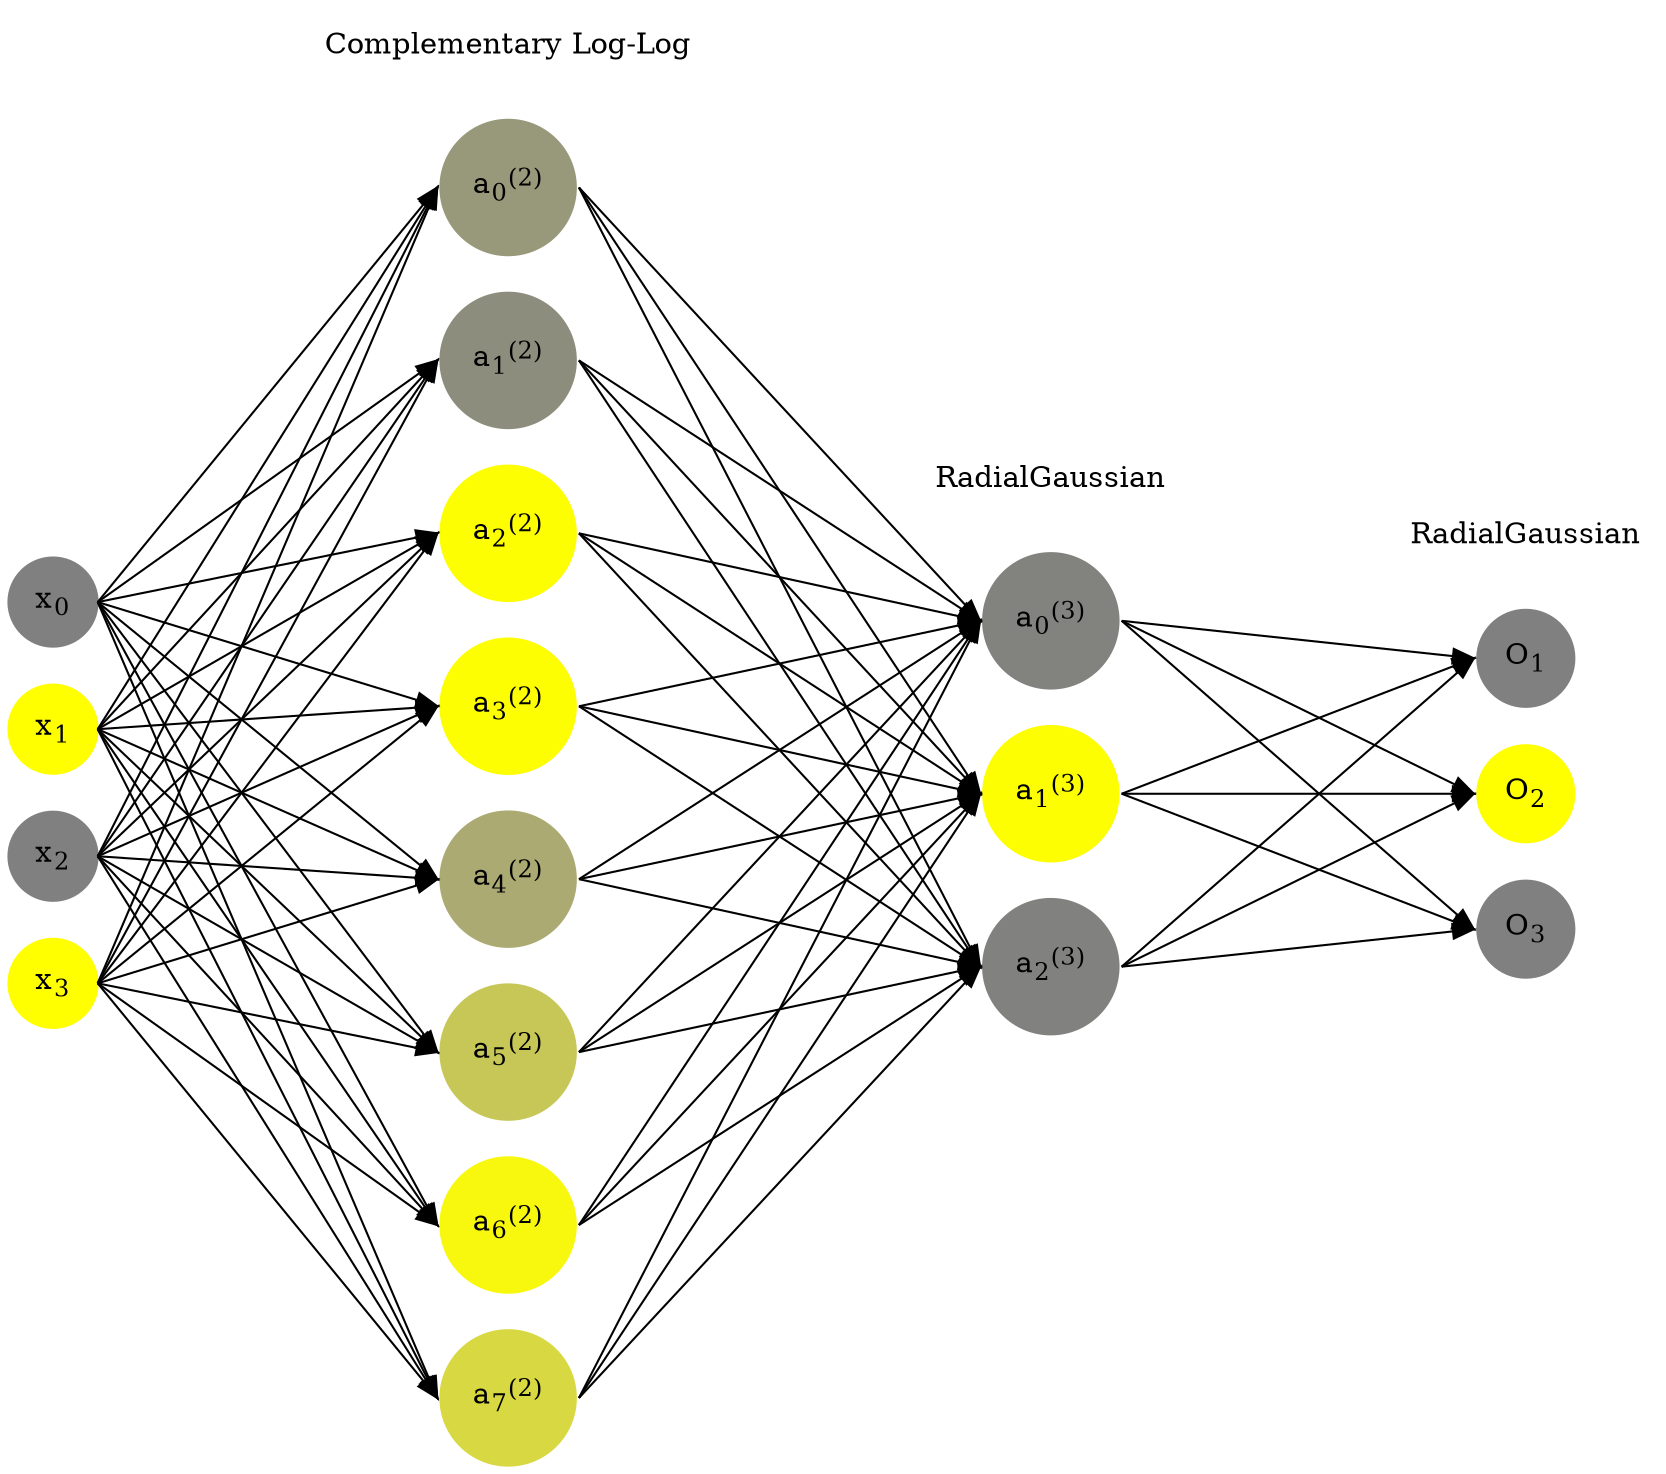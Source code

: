 digraph G {
	rankdir = LR;
	splines=false;
	edge[style=invis];
	ranksep= 1.4;
	{
	node [shape=circle, color="0.1667, 0.0, 0.5", style=filled, fillcolor="0.1667, 0.0, 0.5"];
	x0 [label=<x<sub>0</sub>>];
	}
	{
	node [shape=circle, color="0.1667, 1.0, 1.0", style=filled, fillcolor="0.1667, 1.0, 1.0"];
	x1 [label=<x<sub>1</sub>>];
	}
	{
	node [shape=circle, color="0.1667, 0.0, 0.5", style=filled, fillcolor="0.1667, 0.0, 0.5"];
	x2 [label=<x<sub>2</sub>>];
	}
	{
	node [shape=circle, color="0.1667, 1.0, 1.0", style=filled, fillcolor="0.1667, 1.0, 1.0"];
	x3 [label=<x<sub>3</sub>>];
	}
	{
	node [shape=circle, color="0.1667, 0.190665, 0.595332", style=filled, fillcolor="0.1667, 0.190665, 0.595332"];
	a02 [label=<a<sub>0</sub><sup>(2)</sup>>];
	}
	{
	node [shape=circle, color="0.1667, 0.102766, 0.551383", style=filled, fillcolor="0.1667, 0.102766, 0.551383"];
	a12 [label=<a<sub>1</sub><sup>(2)</sup>>];
	}
	{
	node [shape=circle, color="0.1667, 0.987881, 0.993941", style=filled, fillcolor="0.1667, 0.987881, 0.993941"];
	a22 [label=<a<sub>2</sub><sup>(2)</sup>>];
	}
	{
	node [shape=circle, color="0.1667, 0.991542, 0.995771", style=filled, fillcolor="0.1667, 0.991542, 0.995771"];
	a32 [label=<a<sub>3</sub><sup>(2)</sup>>];
	}
	{
	node [shape=circle, color="0.1667, 0.328499, 0.664249", style=filled, fillcolor="0.1667, 0.328499, 0.664249"];
	a42 [label=<a<sub>4</sub><sup>(2)</sup>>];
	}
	{
	node [shape=circle, color="0.1667, 0.558026, 0.779013", style=filled, fillcolor="0.1667, 0.558026, 0.779013"];
	a52 [label=<a<sub>5</sub><sup>(2)</sup>>];
	}
	{
	node [shape=circle, color="0.1667, 0.939247, 0.969624", style=filled, fillcolor="0.1667, 0.939247, 0.969624"];
	a62 [label=<a<sub>6</sub><sup>(2)</sup>>];
	}
	{
	node [shape=circle, color="0.1667, 0.694411, 0.847205", style=filled, fillcolor="0.1667, 0.694411, 0.847205"];
	a72 [label=<a<sub>7</sub><sup>(2)</sup>>];
	}
	{
	node [shape=circle, color="0.1667, 0.020436, 0.510218", style=filled, fillcolor="0.1667, 0.020436, 0.510218"];
	a03 [label=<a<sub>0</sub><sup>(3)</sup>>];
	}
	{
	node [shape=circle, color="0.1667, 0.985682, 0.992841", style=filled, fillcolor="0.1667, 0.985682, 0.992841"];
	a13 [label=<a<sub>1</sub><sup>(3)</sup>>];
	}
	{
	node [shape=circle, color="0.1667, 0.013211, 0.506606", style=filled, fillcolor="0.1667, 0.013211, 0.506606"];
	a23 [label=<a<sub>2</sub><sup>(3)</sup>>];
	}
	{
	node [shape=circle, color="0.1667, 0.0, 0.5", style=filled, fillcolor="0.1667, 0.0, 0.5"];
	O1 [label=<O<sub>1</sub>>];
	}
	{
	node [shape=circle, color="0.1667, 1.0, 1.0", style=filled, fillcolor="0.1667, 1.0, 1.0"];
	O2 [label=<O<sub>2</sub>>];
	}
	{
	node [shape=circle, color="0.1667, 0.0, 0.5", style=filled, fillcolor="0.1667, 0.0, 0.5"];
	O3 [label=<O<sub>3</sub>>];
	}
	{
	rank=same;
	x0->x1->x2->x3;
	}
	{
	rank=same;
	a02->a12->a22->a32->a42->a52->a62->a72;
	}
	{
	rank=same;
	a03->a13->a23;
	}
	{
	rank=same;
	O1->O2->O3;
	}
	l1 [shape=plaintext,label="Complementary Log-Log"];
	l1->a02;
	{rank=same; l1;a02};
	l2 [shape=plaintext,label="RadialGaussian"];
	l2->a03;
	{rank=same; l2;a03};
	l3 [shape=plaintext,label="RadialGaussian"];
	l3->O1;
	{rank=same; l3;O1};
edge[style=solid, tailport=e, headport=w];
	{x0;x1;x2;x3} -> {a02;a12;a22;a32;a42;a52;a62;a72};
	{a02;a12;a22;a32;a42;a52;a62;a72} -> {a03;a13;a23};
	{a03;a13;a23} -> {O1,O2,O3};
}